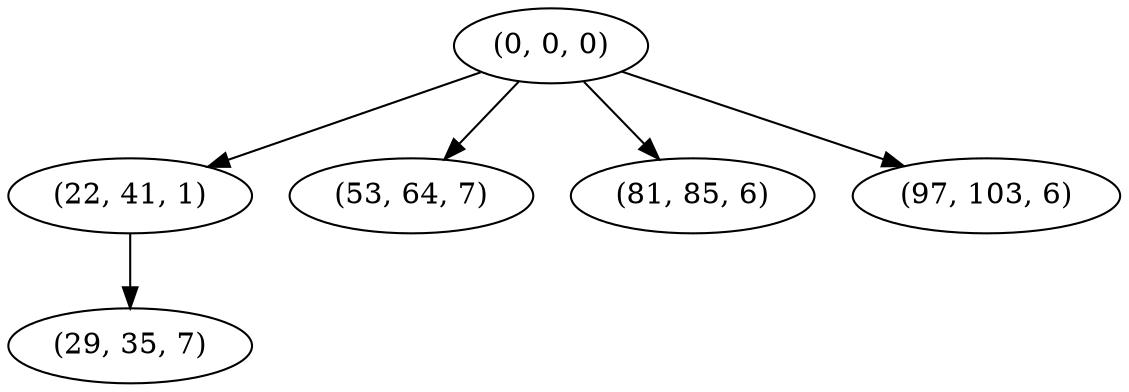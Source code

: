 digraph tree {
    "(0, 0, 0)";
    "(22, 41, 1)";
    "(29, 35, 7)";
    "(53, 64, 7)";
    "(81, 85, 6)";
    "(97, 103, 6)";
    "(0, 0, 0)" -> "(22, 41, 1)";
    "(0, 0, 0)" -> "(53, 64, 7)";
    "(0, 0, 0)" -> "(81, 85, 6)";
    "(0, 0, 0)" -> "(97, 103, 6)";
    "(22, 41, 1)" -> "(29, 35, 7)";
}
